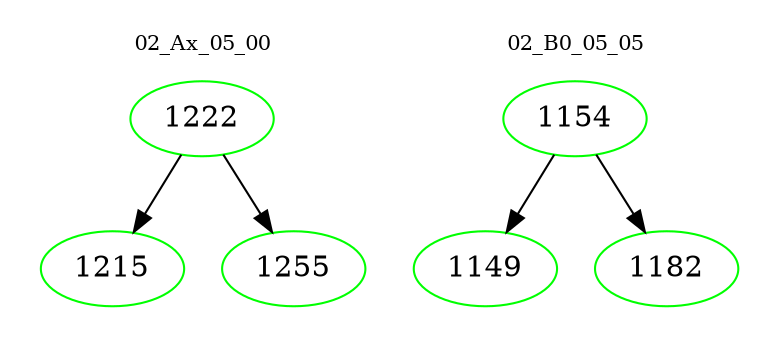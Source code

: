 digraph{
subgraph cluster_0 {
color = white
label = "02_Ax_05_00";
fontsize=10;
T0_1222 [label="1222", color="green"]
T0_1222 -> T0_1215 [color="black"]
T0_1215 [label="1215", color="green"]
T0_1222 -> T0_1255 [color="black"]
T0_1255 [label="1255", color="green"]
}
subgraph cluster_1 {
color = white
label = "02_B0_05_05";
fontsize=10;
T1_1154 [label="1154", color="green"]
T1_1154 -> T1_1149 [color="black"]
T1_1149 [label="1149", color="green"]
T1_1154 -> T1_1182 [color="black"]
T1_1182 [label="1182", color="green"]
}
}
